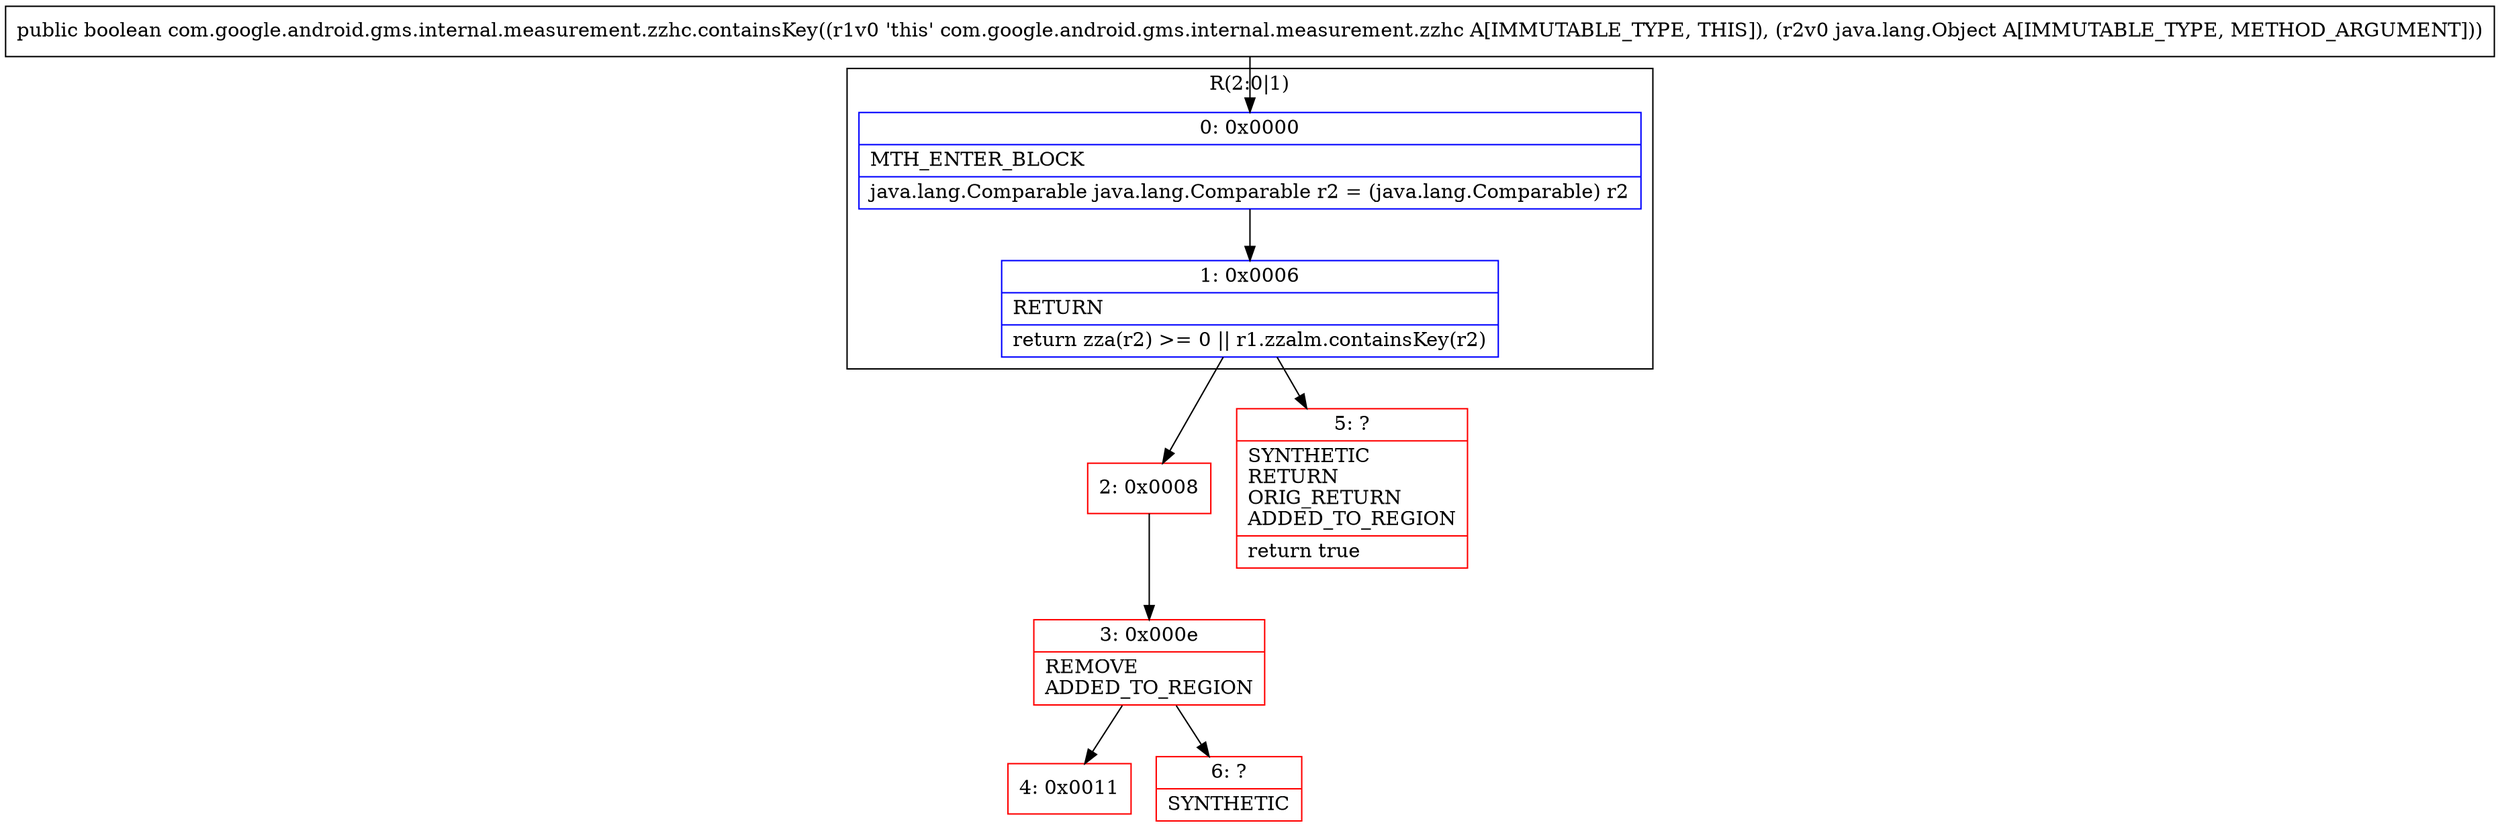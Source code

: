 digraph "CFG forcom.google.android.gms.internal.measurement.zzhc.containsKey(Ljava\/lang\/Object;)Z" {
subgraph cluster_Region_2074749908 {
label = "R(2:0|1)";
node [shape=record,color=blue];
Node_0 [shape=record,label="{0\:\ 0x0000|MTH_ENTER_BLOCK\l|java.lang.Comparable java.lang.Comparable r2 = (java.lang.Comparable) r2\l}"];
Node_1 [shape=record,label="{1\:\ 0x0006|RETURN\l|return zza(r2) \>= 0 \|\| r1.zzalm.containsKey(r2)\l}"];
}
Node_2 [shape=record,color=red,label="{2\:\ 0x0008}"];
Node_3 [shape=record,color=red,label="{3\:\ 0x000e|REMOVE\lADDED_TO_REGION\l}"];
Node_4 [shape=record,color=red,label="{4\:\ 0x0011}"];
Node_5 [shape=record,color=red,label="{5\:\ ?|SYNTHETIC\lRETURN\lORIG_RETURN\lADDED_TO_REGION\l|return true\l}"];
Node_6 [shape=record,color=red,label="{6\:\ ?|SYNTHETIC\l}"];
MethodNode[shape=record,label="{public boolean com.google.android.gms.internal.measurement.zzhc.containsKey((r1v0 'this' com.google.android.gms.internal.measurement.zzhc A[IMMUTABLE_TYPE, THIS]), (r2v0 java.lang.Object A[IMMUTABLE_TYPE, METHOD_ARGUMENT])) }"];
MethodNode -> Node_0;
Node_0 -> Node_1;
Node_1 -> Node_2;
Node_1 -> Node_5;
Node_2 -> Node_3;
Node_3 -> Node_4;
Node_3 -> Node_6;
}

